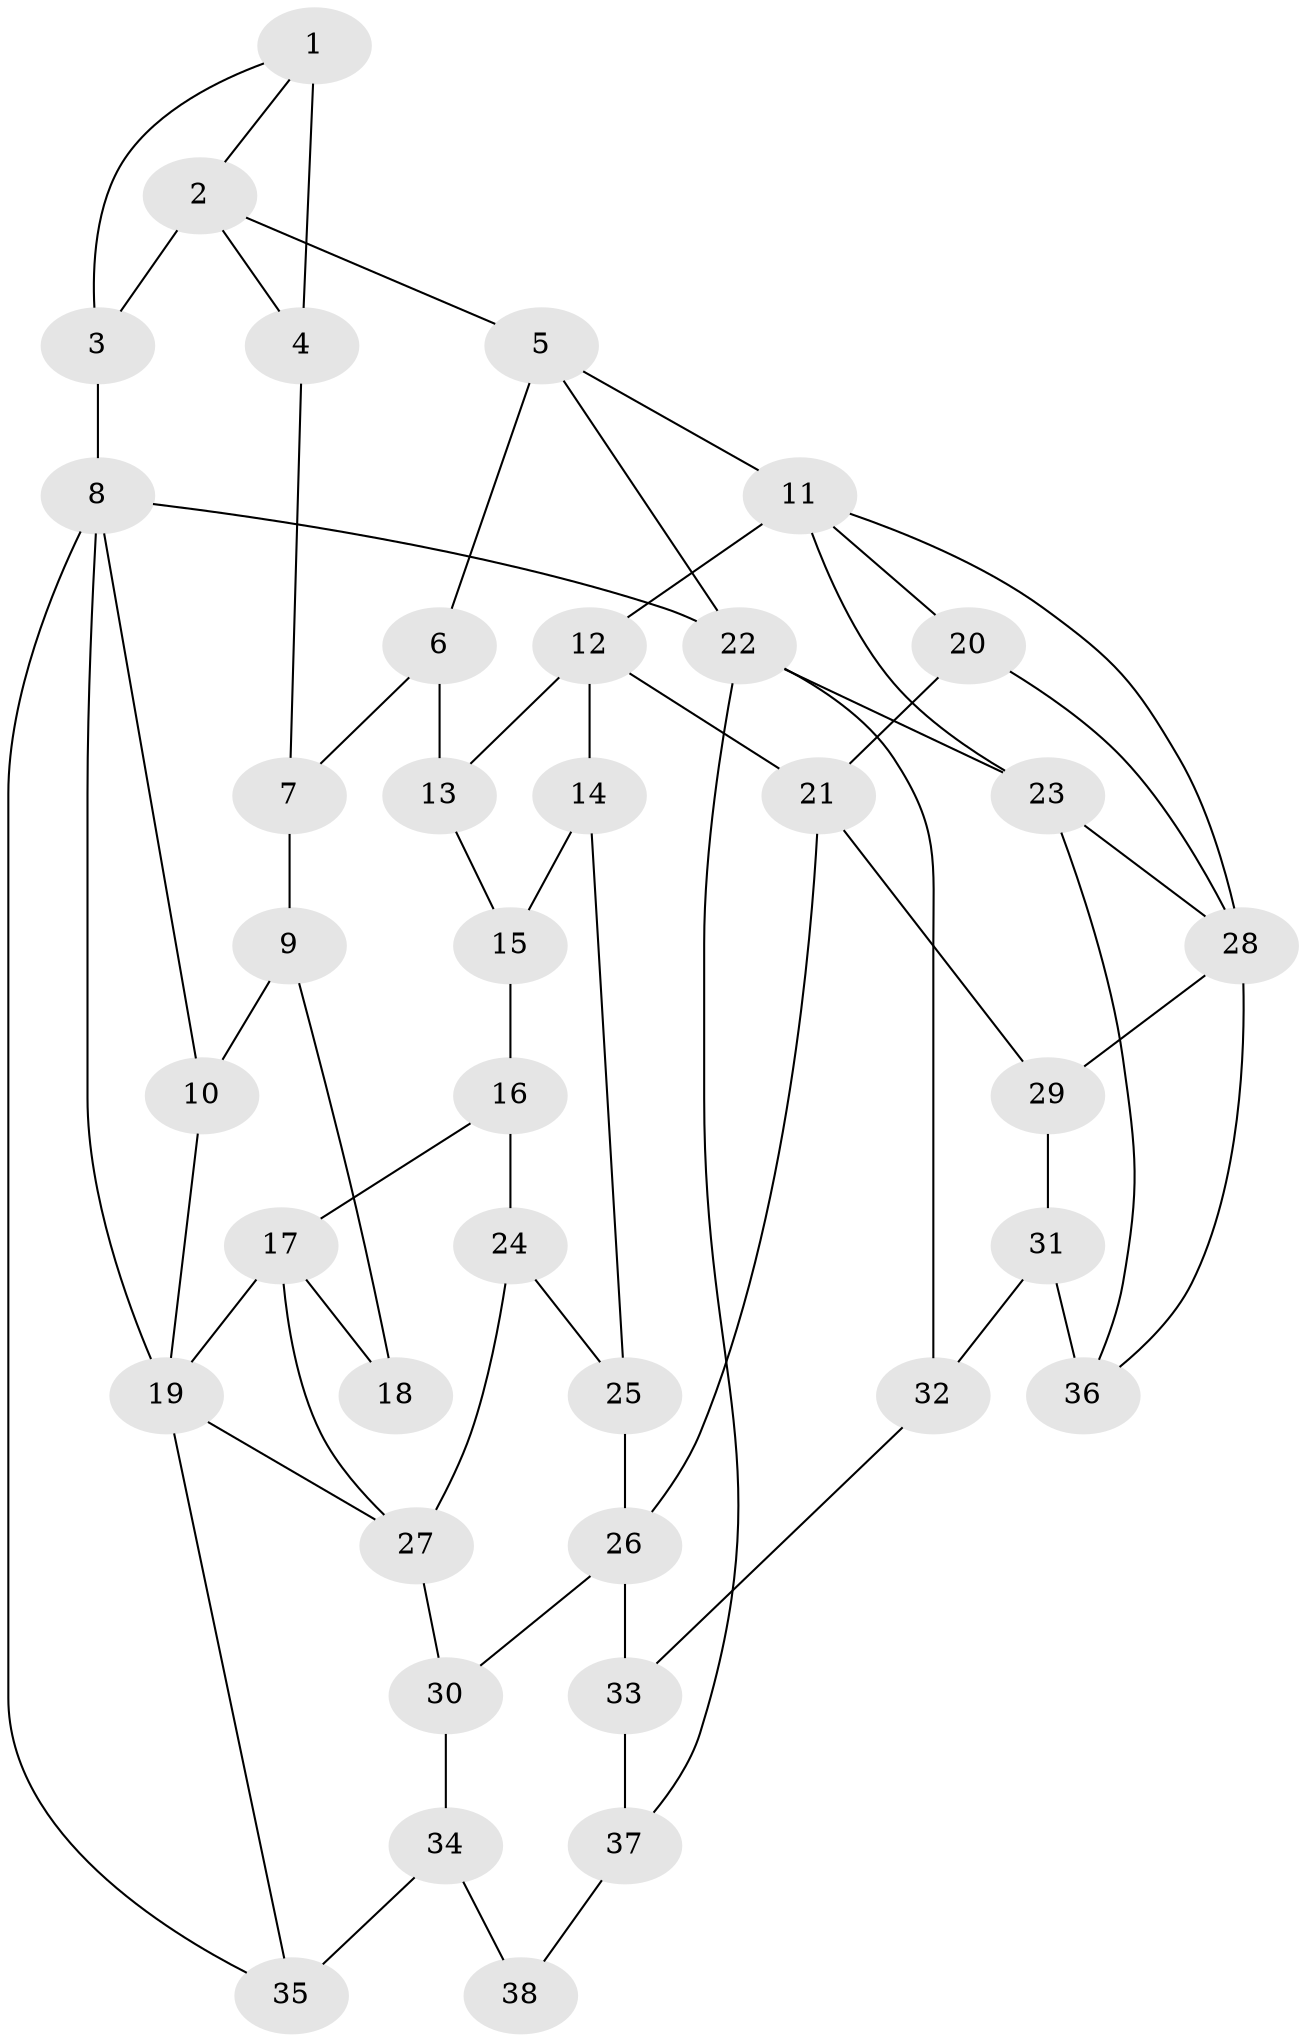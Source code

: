 // original degree distribution, {3: 0.024, 4: 0.2, 6: 0.192, 5: 0.584}
// Generated by graph-tools (version 1.1) at 2025/54/03/04/25 22:54:16]
// undirected, 38 vertices, 65 edges
graph export_dot {
  node [color=gray90,style=filled];
  1;
  2;
  3;
  4;
  5;
  6;
  7;
  8;
  9;
  10;
  11;
  12;
  13;
  14;
  15;
  16;
  17;
  18;
  19;
  20;
  21;
  22;
  23;
  24;
  25;
  26;
  27;
  28;
  29;
  30;
  31;
  32;
  33;
  34;
  35;
  36;
  37;
  38;
  1 -- 2 [weight=1.0];
  1 -- 3 [weight=1.0];
  1 -- 4 [weight=3.0];
  2 -- 3 [weight=1.0];
  2 -- 4 [weight=1.0];
  2 -- 5 [weight=2.0];
  3 -- 8 [weight=3.0];
  4 -- 7 [weight=2.0];
  5 -- 6 [weight=1.0];
  5 -- 11 [weight=2.0];
  5 -- 22 [weight=1.0];
  6 -- 7 [weight=2.0];
  6 -- 13 [weight=2.0];
  7 -- 9 [weight=2.0];
  8 -- 10 [weight=1.0];
  8 -- 19 [weight=1.0];
  8 -- 22 [weight=1.0];
  8 -- 35 [weight=1.0];
  9 -- 10 [weight=1.0];
  9 -- 18 [weight=1.0];
  10 -- 19 [weight=2.0];
  11 -- 12 [weight=1.0];
  11 -- 20 [weight=1.0];
  11 -- 23 [weight=1.0];
  11 -- 28 [weight=1.0];
  12 -- 13 [weight=1.0];
  12 -- 14 [weight=2.0];
  12 -- 21 [weight=3.0];
  13 -- 15 [weight=2.0];
  14 -- 15 [weight=2.0];
  14 -- 25 [weight=1.0];
  15 -- 16 [weight=2.0];
  16 -- 17 [weight=2.0];
  16 -- 24 [weight=2.0];
  17 -- 18 [weight=2.0];
  17 -- 19 [weight=1.0];
  17 -- 27 [weight=1.0];
  19 -- 27 [weight=1.0];
  19 -- 35 [weight=1.0];
  20 -- 21 [weight=1.0];
  20 -- 28 [weight=1.0];
  21 -- 26 [weight=1.0];
  21 -- 29 [weight=1.0];
  22 -- 23 [weight=1.0];
  22 -- 32 [weight=1.0];
  22 -- 37 [weight=1.0];
  23 -- 28 [weight=1.0];
  23 -- 36 [weight=1.0];
  24 -- 25 [weight=1.0];
  24 -- 27 [weight=1.0];
  25 -- 26 [weight=1.0];
  26 -- 30 [weight=1.0];
  26 -- 33 [weight=2.0];
  27 -- 30 [weight=1.0];
  28 -- 29 [weight=2.0];
  28 -- 36 [weight=1.0];
  29 -- 31 [weight=1.0];
  30 -- 34 [weight=1.0];
  31 -- 32 [weight=2.0];
  31 -- 36 [weight=3.0];
  32 -- 33 [weight=2.0];
  33 -- 37 [weight=2.0];
  34 -- 35 [weight=2.0];
  34 -- 38 [weight=2.0];
  37 -- 38 [weight=2.0];
}

